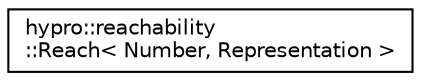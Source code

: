 digraph "Graphical Class Hierarchy"
{
  edge [fontname="Helvetica",fontsize="10",labelfontname="Helvetica",labelfontsize="10"];
  node [fontname="Helvetica",fontsize="10",shape=record];
  rankdir="LR";
  Node0 [label="hypro::reachability\l::Reach\< Number, Representation \>",height=0.2,width=0.4,color="black", fillcolor="white", style="filled",URL="$classhypro_1_1reachability_1_1Reach.html",tooltip="Class implementing a basic reachbility analysis algorithm for linear hybrid automata. "];
}
